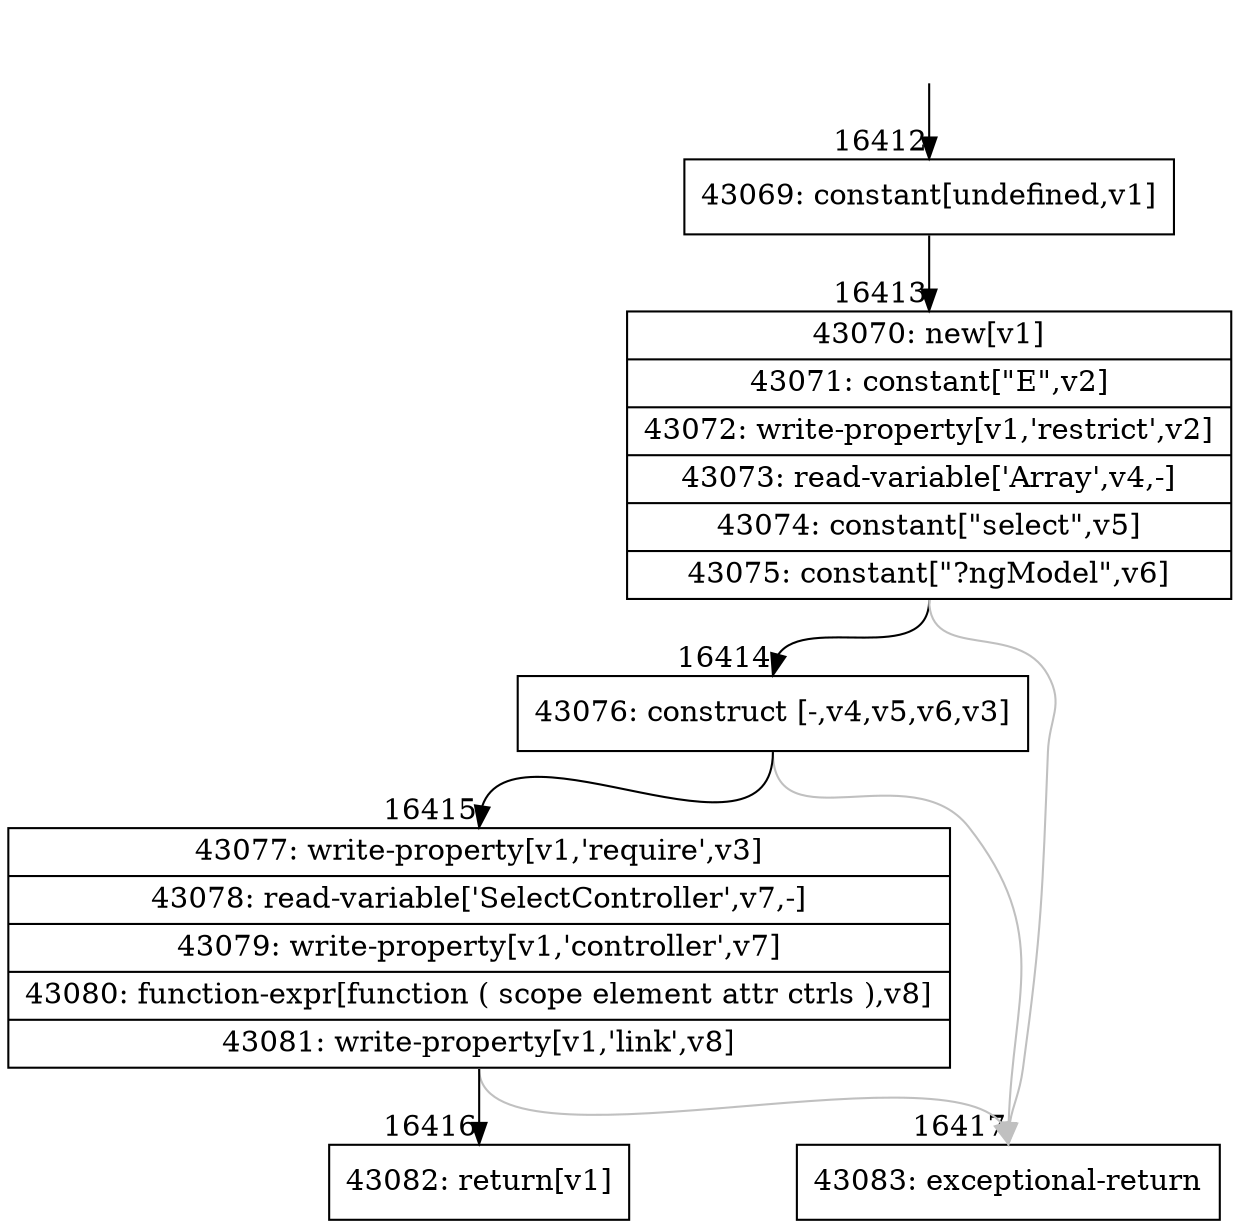 digraph {
rankdir="TD"
BB_entry1316[shape=none,label=""];
BB_entry1316 -> BB16412 [tailport=s, headport=n, headlabel="    16412"]
BB16412 [shape=record label="{43069: constant[undefined,v1]}" ] 
BB16412 -> BB16413 [tailport=s, headport=n, headlabel="      16413"]
BB16413 [shape=record label="{43070: new[v1]|43071: constant[\"E\",v2]|43072: write-property[v1,'restrict',v2]|43073: read-variable['Array',v4,-]|43074: constant[\"select\",v5]|43075: constant[\"?ngModel\",v6]}" ] 
BB16413 -> BB16414 [tailport=s, headport=n, headlabel="      16414"]
BB16413 -> BB16417 [tailport=s, headport=n, color=gray, headlabel="      16417"]
BB16414 [shape=record label="{43076: construct [-,v4,v5,v6,v3]}" ] 
BB16414 -> BB16415 [tailport=s, headport=n, headlabel="      16415"]
BB16414 -> BB16417 [tailport=s, headport=n, color=gray]
BB16415 [shape=record label="{43077: write-property[v1,'require',v3]|43078: read-variable['SelectController',v7,-]|43079: write-property[v1,'controller',v7]|43080: function-expr[function ( scope element attr ctrls ),v8]|43081: write-property[v1,'link',v8]}" ] 
BB16415 -> BB16416 [tailport=s, headport=n, headlabel="      16416"]
BB16415 -> BB16417 [tailport=s, headport=n, color=gray]
BB16416 [shape=record label="{43082: return[v1]}" ] 
BB16417 [shape=record label="{43083: exceptional-return}" ] 
//#$~ 28177
}
